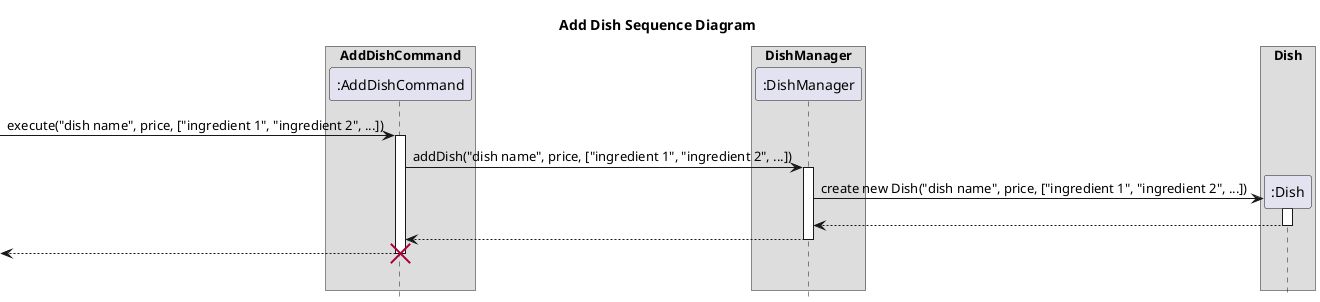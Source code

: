@startuml
hide footbox
title Add Dish Sequence Diagram

box "AddDishCommand"
participant ":AddDishCommand" as AddDishCommand
endbox

box "DishManager"
participant ":DishManager" as DishManager
endbox

box "Dish"
participant ":Dish" as Dish
endbox

-> AddDishCommand: execute("dish name", price, ["ingredient 1", "ingredient 2", ...])
activate AddDishCommand
AddDishCommand -> DishManager ++ : addDish("dish name", price, ["ingredient 1", "ingredient 2", ...])

create Dish
Dish <- DishManager ++ : create new Dish("dish name", price, ["ingredient 1", "ingredient 2", ...])
Dish --> DishManager
deactivate
AddDishCommand <-- DishManager
deactivate
<-- AddDishCommand:

destroy AddDishCommand
|||
@enduml